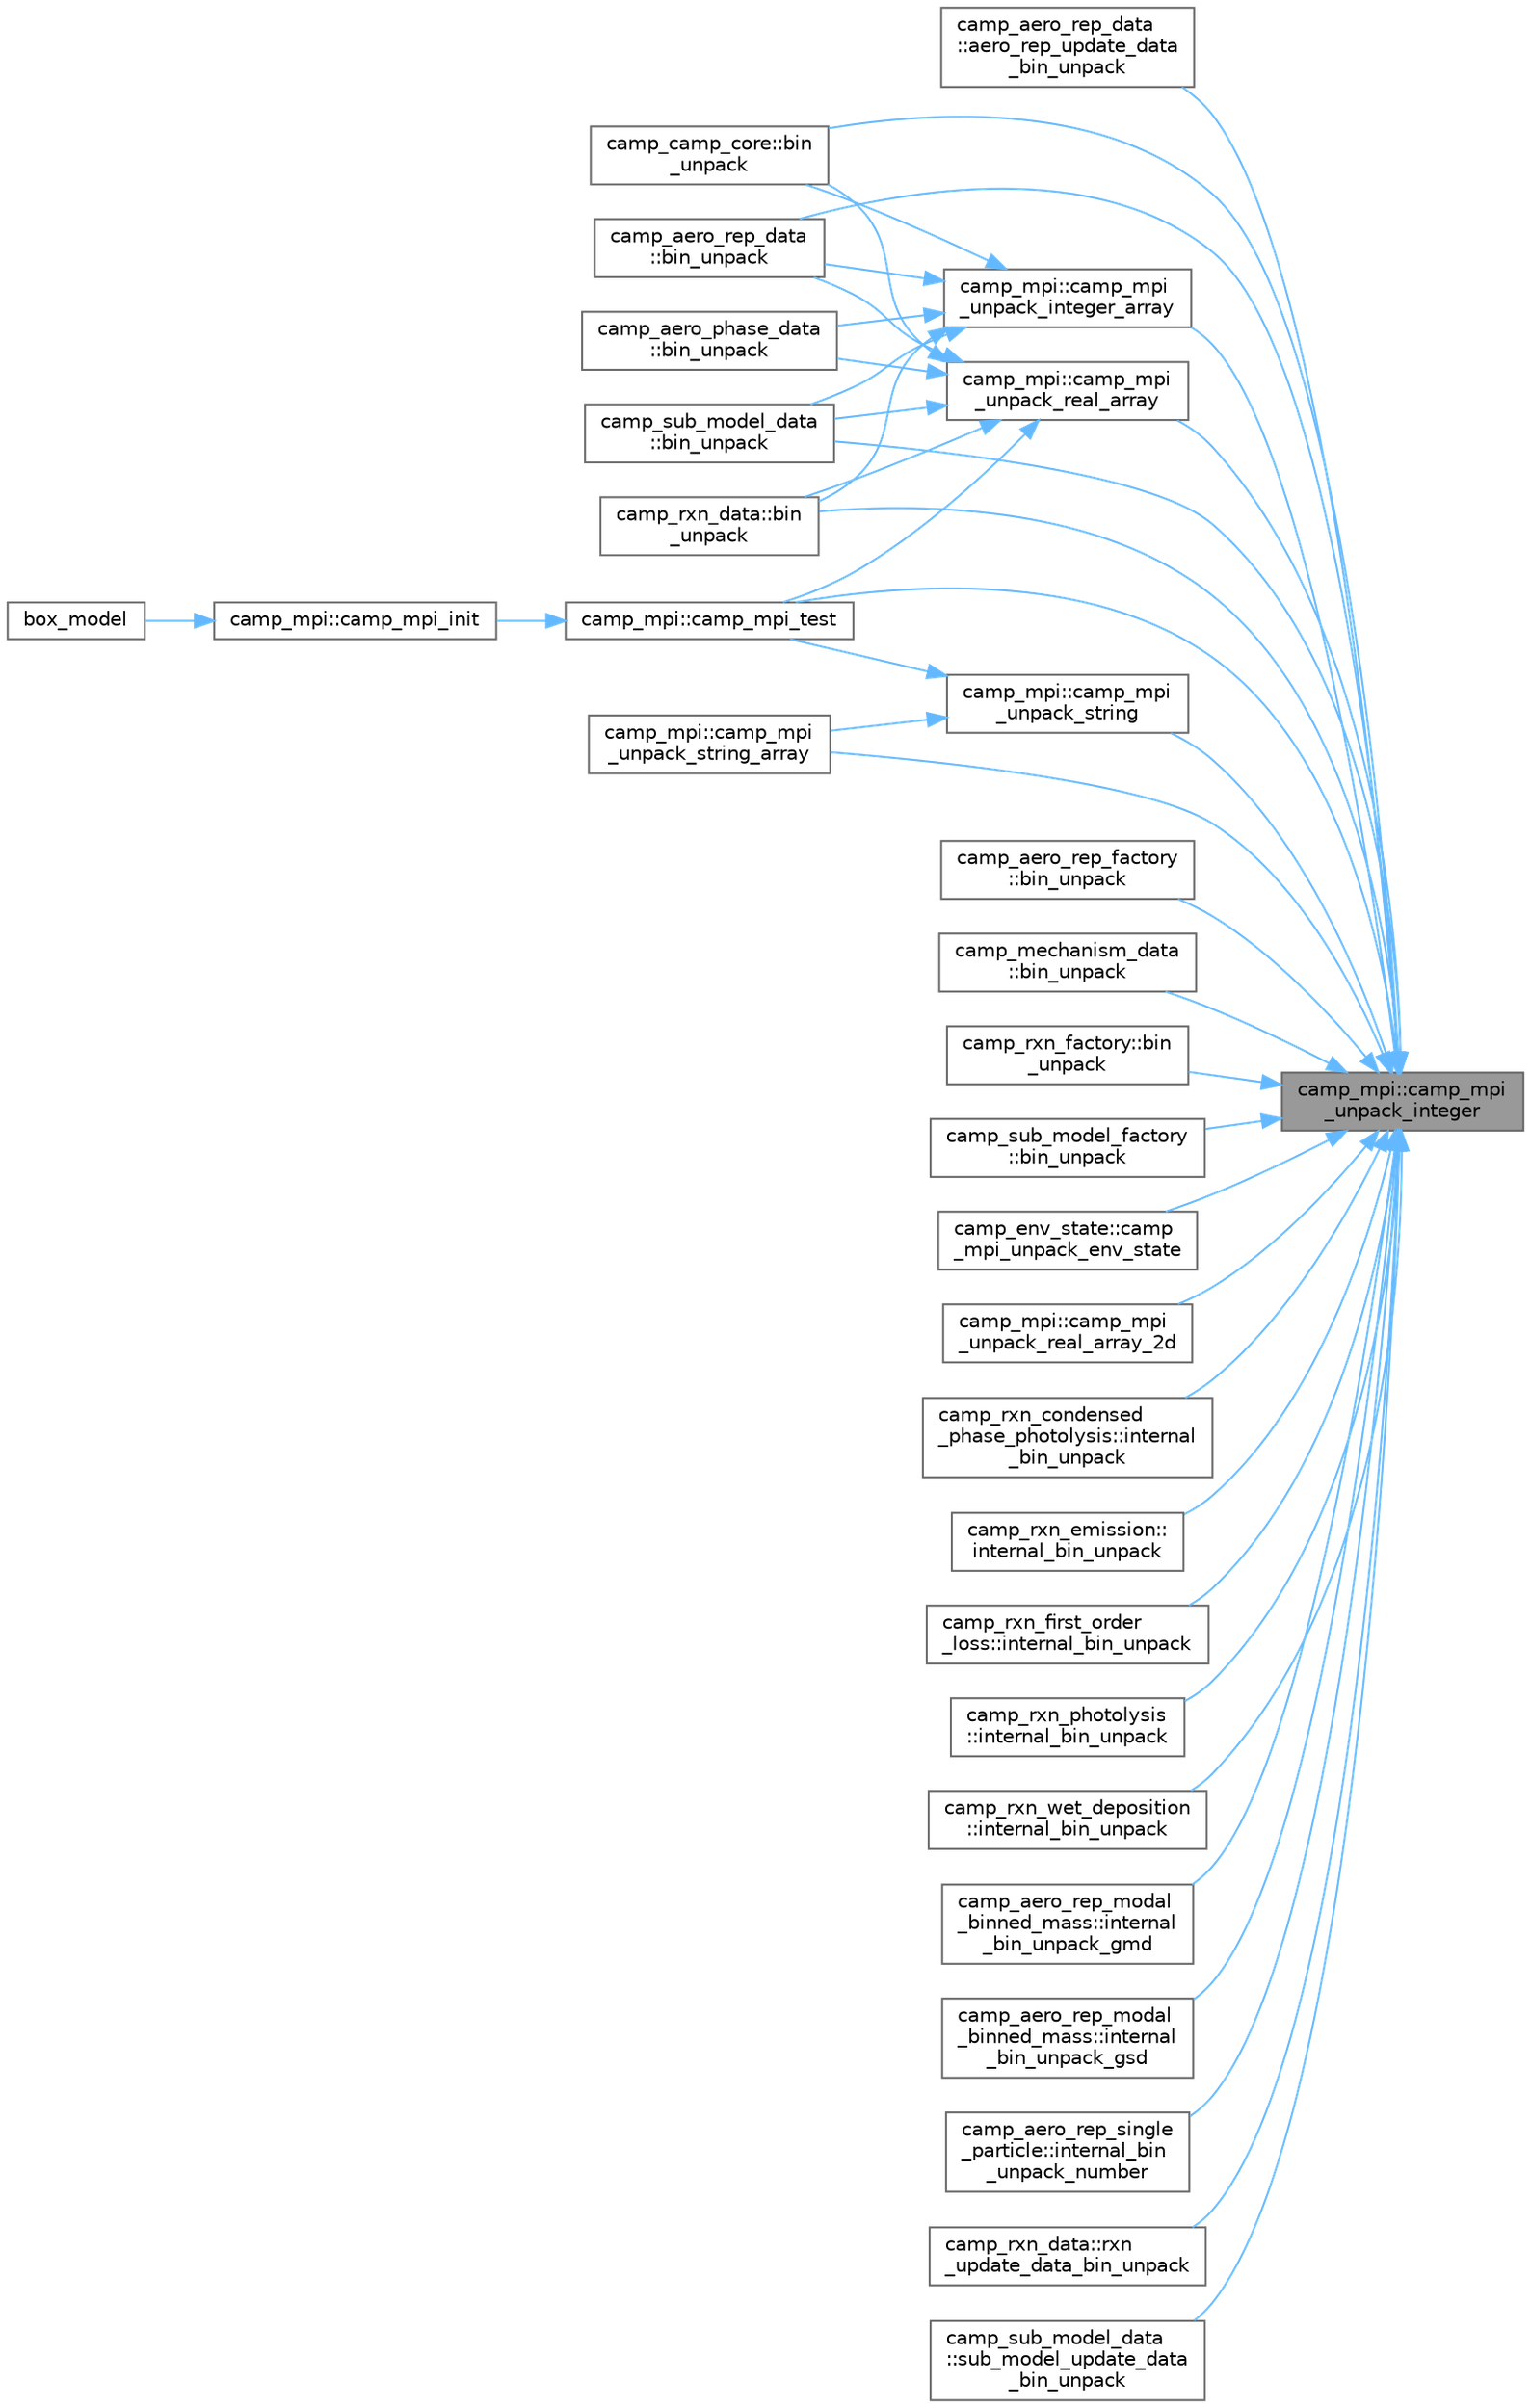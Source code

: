 digraph "camp_mpi::camp_mpi_unpack_integer"
{
 // LATEX_PDF_SIZE
  bgcolor="transparent";
  edge [fontname=Helvetica,fontsize=10,labelfontname=Helvetica,labelfontsize=10];
  node [fontname=Helvetica,fontsize=10,shape=box,height=0.2,width=0.4];
  rankdir="RL";
  Node1 [label="camp_mpi::camp_mpi\l_unpack_integer",height=0.2,width=0.4,color="gray40", fillcolor="grey60", style="filled", fontcolor="black",tooltip="Unpacks the given value from the buffer, advancing position."];
  Node1 -> Node2 [dir="back",color="steelblue1",style="solid"];
  Node2 [label="camp_aero_rep_data\l::aero_rep_update_data\l_bin_unpack",height=0.2,width=0.4,color="grey40", fillcolor="white", style="filled",URL="$namespacecamp__aero__rep__data.html#a83f0cadcfa78a2d9519293f87ce31eac",tooltip="Unpack the given value from the buffer, advancing position."];
  Node1 -> Node3 [dir="back",color="steelblue1",style="solid"];
  Node3 [label="camp_aero_rep_data\l::bin_unpack",height=0.2,width=0.4,color="grey40", fillcolor="white", style="filled",URL="$namespacecamp__aero__rep__data.html#a91546a38b603abfb401ca201801661d2",tooltip="Unpack the given value from the buffer, advancing position."];
  Node1 -> Node4 [dir="back",color="steelblue1",style="solid"];
  Node4 [label="camp_aero_rep_factory\l::bin_unpack",height=0.2,width=0.4,color="grey40", fillcolor="white", style="filled",URL="$namespacecamp__aero__rep__factory.html#a13df10c87120a3cd50610e104b4d3939",tooltip="Unpack the given value to the buffer, advancing position."];
  Node1 -> Node5 [dir="back",color="steelblue1",style="solid"];
  Node5 [label="camp_camp_core::bin\l_unpack",height=0.2,width=0.4,color="grey40", fillcolor="white", style="filled",URL="$namespacecamp__camp__core.html#a672a6ddc1f764207c4b6aa80b72ea203",tooltip="Unpack the given value from the buffer, advancing position."];
  Node1 -> Node6 [dir="back",color="steelblue1",style="solid"];
  Node6 [label="camp_mechanism_data\l::bin_unpack",height=0.2,width=0.4,color="grey40", fillcolor="white", style="filled",URL="$namespacecamp__mechanism__data.html#adf572ed08a396f4ef9389a64721fa9b2",tooltip="Unpack the given value to the buffer, advancing position."];
  Node1 -> Node7 [dir="back",color="steelblue1",style="solid"];
  Node7 [label="camp_rxn_data::bin\l_unpack",height=0.2,width=0.4,color="grey40", fillcolor="white", style="filled",URL="$namespacecamp__rxn__data.html#a75df99889ced5d095558bac4cb588042",tooltip="Unpack the given value from the buffer, advancing position."];
  Node1 -> Node8 [dir="back",color="steelblue1",style="solid"];
  Node8 [label="camp_rxn_factory::bin\l_unpack",height=0.2,width=0.4,color="grey40", fillcolor="white", style="filled",URL="$namespacecamp__rxn__factory.html#aca756fabc73131844494b81fe160052d",tooltip="Unpack the given value to the buffer, advancing position."];
  Node1 -> Node9 [dir="back",color="steelblue1",style="solid"];
  Node9 [label="camp_sub_model_data\l::bin_unpack",height=0.2,width=0.4,color="grey40", fillcolor="white", style="filled",URL="$namespacecamp__sub__model__data.html#ae7192796fefdd97445c70b628da1733b",tooltip="Unpack the given value from the buffer, advancing position."];
  Node1 -> Node10 [dir="back",color="steelblue1",style="solid"];
  Node10 [label="camp_sub_model_factory\l::bin_unpack",height=0.2,width=0.4,color="grey40", fillcolor="white", style="filled",URL="$namespacecamp__sub__model__factory.html#af5a07fe8d1151801816196830f46691d",tooltip="Unpack the given value to the buffer, advancing position."];
  Node1 -> Node11 [dir="back",color="steelblue1",style="solid"];
  Node11 [label="camp_mpi::camp_mpi_test",height=0.2,width=0.4,color="grey40", fillcolor="white", style="filled",URL="$namespacecamp__mpi.html#a3a40947a78223499aaa9b9a2c5e32c89",tooltip="Perform basic sanity checks on send/receive."];
  Node11 -> Node12 [dir="back",color="steelblue1",style="solid"];
  Node12 [label="camp_mpi::camp_mpi_init",height=0.2,width=0.4,color="grey40", fillcolor="white", style="filled",URL="$namespacecamp__mpi.html#a013fae7f812d8d9bd22dc73db714e115",tooltip="Initialize MPI."];
  Node12 -> Node13 [dir="back",color="steelblue1",style="solid"];
  Node13 [label="box_model",height=0.2,width=0.4,color="grey40", fillcolor="white", style="filled",URL="$part__3__code_2box__model_8_f90.html#a3f8c0234515cc17b2f3e366868b8646b",tooltip=" "];
  Node1 -> Node14 [dir="back",color="steelblue1",style="solid"];
  Node14 [label="camp_env_state::camp\l_mpi_unpack_env_state",height=0.2,width=0.4,color="grey40", fillcolor="white", style="filled",URL="$namespacecamp__env__state.html#a80c14bca3257629238c18686269a4084",tooltip="Unpacks the given value from the buffer, advancing position."];
  Node1 -> Node15 [dir="back",color="steelblue1",style="solid"];
  Node15 [label="camp_mpi::camp_mpi\l_unpack_integer_array",height=0.2,width=0.4,color="grey40", fillcolor="white", style="filled",URL="$namespacecamp__mpi.html#a3b9e1ec6bb02bc828b8a1790a8299349",tooltip="Unpacks the given value from the buffer, advancing position."];
  Node15 -> Node16 [dir="back",color="steelblue1",style="solid"];
  Node16 [label="camp_aero_phase_data\l::bin_unpack",height=0.2,width=0.4,color="grey40", fillcolor="white", style="filled",URL="$namespacecamp__aero__phase__data.html#a23c96791127ac6fd34c98a5ab639fdb6",tooltip="Unpack the given value from the buffer, advancing position."];
  Node15 -> Node3 [dir="back",color="steelblue1",style="solid"];
  Node15 -> Node5 [dir="back",color="steelblue1",style="solid"];
  Node15 -> Node7 [dir="back",color="steelblue1",style="solid"];
  Node15 -> Node9 [dir="back",color="steelblue1",style="solid"];
  Node1 -> Node17 [dir="back",color="steelblue1",style="solid"];
  Node17 [label="camp_mpi::camp_mpi\l_unpack_real_array",height=0.2,width=0.4,color="grey40", fillcolor="white", style="filled",URL="$namespacecamp__mpi.html#aeca685c68939372a57f9c9dae80b8936",tooltip="Unpacks the given value from the buffer, advancing position."];
  Node17 -> Node16 [dir="back",color="steelblue1",style="solid"];
  Node17 -> Node3 [dir="back",color="steelblue1",style="solid"];
  Node17 -> Node5 [dir="back",color="steelblue1",style="solid"];
  Node17 -> Node7 [dir="back",color="steelblue1",style="solid"];
  Node17 -> Node9 [dir="back",color="steelblue1",style="solid"];
  Node17 -> Node11 [dir="back",color="steelblue1",style="solid"];
  Node1 -> Node18 [dir="back",color="steelblue1",style="solid"];
  Node18 [label="camp_mpi::camp_mpi\l_unpack_real_array_2d",height=0.2,width=0.4,color="grey40", fillcolor="white", style="filled",URL="$namespacecamp__mpi.html#a342bca6c68c2c9b8c59002e6e8c78475",tooltip="Unpacks the given value from the buffer, advancing position."];
  Node1 -> Node19 [dir="back",color="steelblue1",style="solid"];
  Node19 [label="camp_mpi::camp_mpi\l_unpack_string",height=0.2,width=0.4,color="grey40", fillcolor="white", style="filled",URL="$namespacecamp__mpi.html#ac8e3e6898ad6d5826792476730fcc253",tooltip="Unpacks the given value from the buffer, advancing position."];
  Node19 -> Node11 [dir="back",color="steelblue1",style="solid"];
  Node19 -> Node20 [dir="back",color="steelblue1",style="solid"];
  Node20 [label="camp_mpi::camp_mpi\l_unpack_string_array",height=0.2,width=0.4,color="grey40", fillcolor="white", style="filled",URL="$namespacecamp__mpi.html#aabe38fe6e30b6e0c150c6c3ff1491b7d",tooltip="Unpacks the given value from the buffer, advancing position."];
  Node1 -> Node20 [dir="back",color="steelblue1",style="solid"];
  Node1 -> Node21 [dir="back",color="steelblue1",style="solid"];
  Node21 [label="camp_rxn_condensed\l_phase_photolysis::internal\l_bin_unpack",height=0.2,width=0.4,color="grey40", fillcolor="white", style="filled",URL="$namespacecamp__rxn__condensed__phase__photolysis.html#aa5e3c77ac0528b0109a890a25d56b2a9",tooltip="Unpack the given value from the buffer, advancing position."];
  Node1 -> Node22 [dir="back",color="steelblue1",style="solid"];
  Node22 [label="camp_rxn_emission::\linternal_bin_unpack",height=0.2,width=0.4,color="grey40", fillcolor="white", style="filled",URL="$namespacecamp__rxn__emission.html#abd42fbac768937f899625ab96d36251b",tooltip="Unpack the given value from the buffer, advancing position."];
  Node1 -> Node23 [dir="back",color="steelblue1",style="solid"];
  Node23 [label="camp_rxn_first_order\l_loss::internal_bin_unpack",height=0.2,width=0.4,color="grey40", fillcolor="white", style="filled",URL="$namespacecamp__rxn__first__order__loss.html#a87049d4fccdb02be4139a7fc7deaeaf0",tooltip="Unpack the given value from the buffer, advancing position."];
  Node1 -> Node24 [dir="back",color="steelblue1",style="solid"];
  Node24 [label="camp_rxn_photolysis\l::internal_bin_unpack",height=0.2,width=0.4,color="grey40", fillcolor="white", style="filled",URL="$namespacecamp__rxn__photolysis.html#a008a6a512a2c551ff45fcf32e2ab5b81",tooltip="Unpack the given value from the buffer, advancing position."];
  Node1 -> Node25 [dir="back",color="steelblue1",style="solid"];
  Node25 [label="camp_rxn_wet_deposition\l::internal_bin_unpack",height=0.2,width=0.4,color="grey40", fillcolor="white", style="filled",URL="$namespacecamp__rxn__wet__deposition.html#a8546acbbd18eec9d25239e3268ce79d3",tooltip="Unpack the given value from the buffer, advancing position."];
  Node1 -> Node26 [dir="back",color="steelblue1",style="solid"];
  Node26 [label="camp_aero_rep_modal\l_binned_mass::internal\l_bin_unpack_gmd",height=0.2,width=0.4,color="grey40", fillcolor="white", style="filled",URL="$namespacecamp__aero__rep__modal__binned__mass.html#a724950fc8389ffa38a4a1497b5886420",tooltip="Unpack the given value from the buffer, advancing position."];
  Node1 -> Node27 [dir="back",color="steelblue1",style="solid"];
  Node27 [label="camp_aero_rep_modal\l_binned_mass::internal\l_bin_unpack_gsd",height=0.2,width=0.4,color="grey40", fillcolor="white", style="filled",URL="$namespacecamp__aero__rep__modal__binned__mass.html#a0d63c15aa46fd5fbbd43b59e5940cf40",tooltip="Unpack the given value from the buffer, advancing position."];
  Node1 -> Node28 [dir="back",color="steelblue1",style="solid"];
  Node28 [label="camp_aero_rep_single\l_particle::internal_bin\l_unpack_number",height=0.2,width=0.4,color="grey40", fillcolor="white", style="filled",URL="$namespacecamp__aero__rep__single__particle.html#a3fb691978e783fdfad253b8e745443be",tooltip="Unpack the given value from the buffer, advancing position."];
  Node1 -> Node29 [dir="back",color="steelblue1",style="solid"];
  Node29 [label="camp_rxn_data::rxn\l_update_data_bin_unpack",height=0.2,width=0.4,color="grey40", fillcolor="white", style="filled",URL="$namespacecamp__rxn__data.html#a9102b38240e782124115e8fff08d406f",tooltip="Unpack the given value from the buffer, advancing position."];
  Node1 -> Node30 [dir="back",color="steelblue1",style="solid"];
  Node30 [label="camp_sub_model_data\l::sub_model_update_data\l_bin_unpack",height=0.2,width=0.4,color="grey40", fillcolor="white", style="filled",URL="$namespacecamp__sub__model__data.html#a952ac7bee94e0a442cd9e0a711463930",tooltip="Unpack the given value from the buffer, advancing position."];
}
